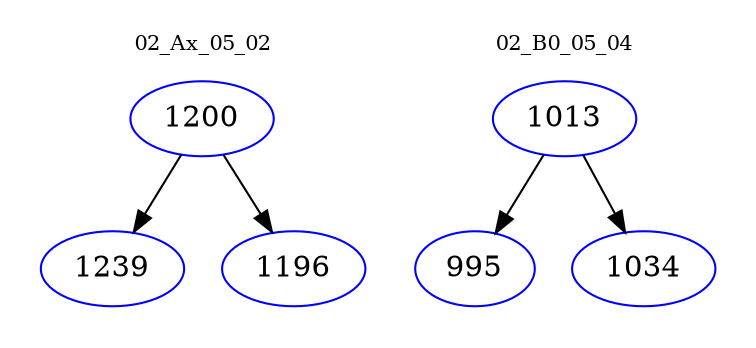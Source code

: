 digraph{
subgraph cluster_0 {
color = white
label = "02_Ax_05_02";
fontsize=10;
T0_1200 [label="1200", color="blue"]
T0_1200 -> T0_1239 [color="black"]
T0_1239 [label="1239", color="blue"]
T0_1200 -> T0_1196 [color="black"]
T0_1196 [label="1196", color="blue"]
}
subgraph cluster_1 {
color = white
label = "02_B0_05_04";
fontsize=10;
T1_1013 [label="1013", color="blue"]
T1_1013 -> T1_995 [color="black"]
T1_995 [label="995", color="blue"]
T1_1013 -> T1_1034 [color="black"]
T1_1034 [label="1034", color="blue"]
}
}
